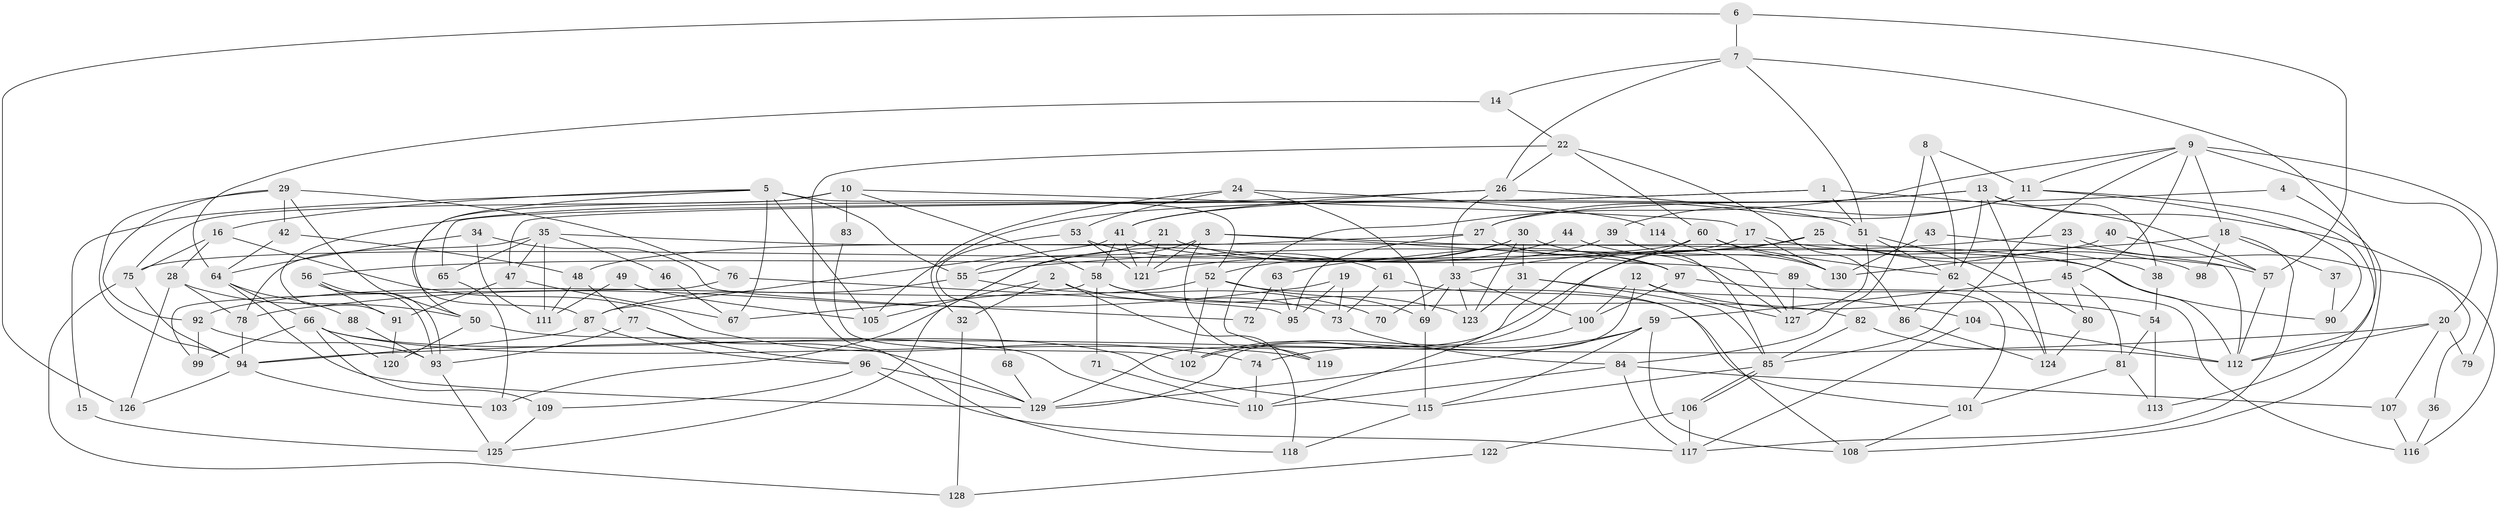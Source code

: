 // coarse degree distribution, {6: 0.1282051282051282, 5: 0.16666666666666666, 4: 0.21794871794871795, 7: 0.0641025641025641, 3: 0.1794871794871795, 8: 0.0641025641025641, 15: 0.01282051282051282, 10: 0.01282051282051282, 2: 0.10256410256410256, 17: 0.01282051282051282, 14: 0.01282051282051282, 9: 0.02564102564102564}
// Generated by graph-tools (version 1.1) at 2025/18/03/04/25 18:18:41]
// undirected, 130 vertices, 260 edges
graph export_dot {
graph [start="1"]
  node [color=gray90,style=filled];
  1;
  2;
  3;
  4;
  5;
  6;
  7;
  8;
  9;
  10;
  11;
  12;
  13;
  14;
  15;
  16;
  17;
  18;
  19;
  20;
  21;
  22;
  23;
  24;
  25;
  26;
  27;
  28;
  29;
  30;
  31;
  32;
  33;
  34;
  35;
  36;
  37;
  38;
  39;
  40;
  41;
  42;
  43;
  44;
  45;
  46;
  47;
  48;
  49;
  50;
  51;
  52;
  53;
  54;
  55;
  56;
  57;
  58;
  59;
  60;
  61;
  62;
  63;
  64;
  65;
  66;
  67;
  68;
  69;
  70;
  71;
  72;
  73;
  74;
  75;
  76;
  77;
  78;
  79;
  80;
  81;
  82;
  83;
  84;
  85;
  86;
  87;
  88;
  89;
  90;
  91;
  92;
  93;
  94;
  95;
  96;
  97;
  98;
  99;
  100;
  101;
  102;
  103;
  104;
  105;
  106;
  107;
  108;
  109;
  110;
  111;
  112;
  113;
  114;
  115;
  116;
  117;
  118;
  119;
  120;
  121;
  122;
  123;
  124;
  125;
  126;
  127;
  128;
  129;
  130;
  1 -- 51;
  1 -- 57;
  1 -- 47;
  1 -- 65;
  2 -- 105;
  2 -- 73;
  2 -- 32;
  2 -- 118;
  3 -- 112;
  3 -- 119;
  3 -- 97;
  3 -- 121;
  3 -- 125;
  4 -- 108;
  4 -- 27;
  5 -- 52;
  5 -- 67;
  5 -- 15;
  5 -- 16;
  5 -- 55;
  5 -- 87;
  5 -- 105;
  6 -- 7;
  6 -- 57;
  6 -- 126;
  7 -- 14;
  7 -- 26;
  7 -- 51;
  7 -- 112;
  8 -- 62;
  8 -- 84;
  8 -- 11;
  9 -- 20;
  9 -- 18;
  9 -- 11;
  9 -- 45;
  9 -- 79;
  9 -- 85;
  9 -- 119;
  10 -- 17;
  10 -- 50;
  10 -- 58;
  10 -- 75;
  10 -- 83;
  11 -- 27;
  11 -- 39;
  11 -- 90;
  11 -- 113;
  12 -- 100;
  12 -- 127;
  12 -- 54;
  12 -- 129;
  13 -- 124;
  13 -- 62;
  13 -- 38;
  13 -- 41;
  13 -- 105;
  13 -- 116;
  14 -- 22;
  14 -- 64;
  15 -- 125;
  16 -- 75;
  16 -- 28;
  16 -- 74;
  17 -- 38;
  17 -- 129;
  17 -- 130;
  18 -- 117;
  18 -- 55;
  18 -- 37;
  18 -- 98;
  19 -- 78;
  19 -- 95;
  19 -- 73;
  20 -- 94;
  20 -- 112;
  20 -- 79;
  20 -- 107;
  21 -- 97;
  21 -- 55;
  21 -- 121;
  22 -- 86;
  22 -- 26;
  22 -- 60;
  22 -- 118;
  23 -- 33;
  23 -- 45;
  23 -- 36;
  24 -- 53;
  24 -- 69;
  24 -- 32;
  24 -- 114;
  25 -- 56;
  25 -- 102;
  25 -- 57;
  25 -- 98;
  26 -- 51;
  26 -- 41;
  26 -- 33;
  26 -- 91;
  27 -- 97;
  27 -- 48;
  27 -- 95;
  28 -- 126;
  28 -- 50;
  28 -- 78;
  29 -- 94;
  29 -- 50;
  29 -- 42;
  29 -- 76;
  29 -- 92;
  30 -- 52;
  30 -- 123;
  30 -- 31;
  30 -- 103;
  30 -- 127;
  31 -- 85;
  31 -- 104;
  31 -- 123;
  32 -- 128;
  33 -- 123;
  33 -- 69;
  33 -- 70;
  33 -- 100;
  34 -- 64;
  34 -- 111;
  34 -- 72;
  35 -- 78;
  35 -- 47;
  35 -- 46;
  35 -- 65;
  35 -- 90;
  35 -- 111;
  36 -- 116;
  37 -- 90;
  38 -- 54;
  39 -- 85;
  39 -- 63;
  40 -- 57;
  40 -- 130;
  41 -- 121;
  41 -- 58;
  41 -- 87;
  41 -- 89;
  42 -- 64;
  42 -- 48;
  43 -- 130;
  43 -- 112;
  44 -- 130;
  44 -- 121;
  45 -- 59;
  45 -- 80;
  45 -- 81;
  46 -- 67;
  47 -- 91;
  47 -- 67;
  48 -- 77;
  48 -- 111;
  49 -- 111;
  49 -- 105;
  50 -- 110;
  50 -- 120;
  51 -- 127;
  51 -- 62;
  51 -- 80;
  52 -- 92;
  52 -- 69;
  52 -- 101;
  52 -- 102;
  53 -- 61;
  53 -- 121;
  53 -- 68;
  54 -- 81;
  54 -- 113;
  55 -- 87;
  55 -- 70;
  56 -- 93;
  56 -- 93;
  56 -- 91;
  57 -- 112;
  58 -- 67;
  58 -- 71;
  58 -- 82;
  58 -- 123;
  59 -- 129;
  59 -- 115;
  59 -- 74;
  59 -- 108;
  60 -- 75;
  60 -- 62;
  60 -- 110;
  60 -- 130;
  61 -- 108;
  61 -- 73;
  62 -- 86;
  62 -- 124;
  63 -- 95;
  63 -- 72;
  64 -- 129;
  64 -- 66;
  64 -- 88;
  65 -- 103;
  66 -- 109;
  66 -- 115;
  66 -- 99;
  66 -- 119;
  66 -- 120;
  68 -- 129;
  69 -- 115;
  71 -- 110;
  73 -- 84;
  74 -- 110;
  75 -- 94;
  75 -- 128;
  76 -- 99;
  76 -- 95;
  77 -- 96;
  77 -- 93;
  77 -- 129;
  78 -- 94;
  80 -- 124;
  81 -- 113;
  81 -- 101;
  82 -- 85;
  82 -- 112;
  83 -- 102;
  84 -- 110;
  84 -- 117;
  84 -- 107;
  85 -- 106;
  85 -- 106;
  85 -- 115;
  86 -- 124;
  87 -- 94;
  87 -- 96;
  88 -- 93;
  89 -- 101;
  89 -- 127;
  91 -- 120;
  92 -- 93;
  92 -- 99;
  93 -- 125;
  94 -- 103;
  94 -- 126;
  96 -- 129;
  96 -- 109;
  96 -- 117;
  97 -- 116;
  97 -- 100;
  100 -- 102;
  101 -- 108;
  104 -- 112;
  104 -- 117;
  106 -- 117;
  106 -- 122;
  107 -- 116;
  109 -- 125;
  114 -- 127;
  115 -- 118;
  122 -- 128;
}
